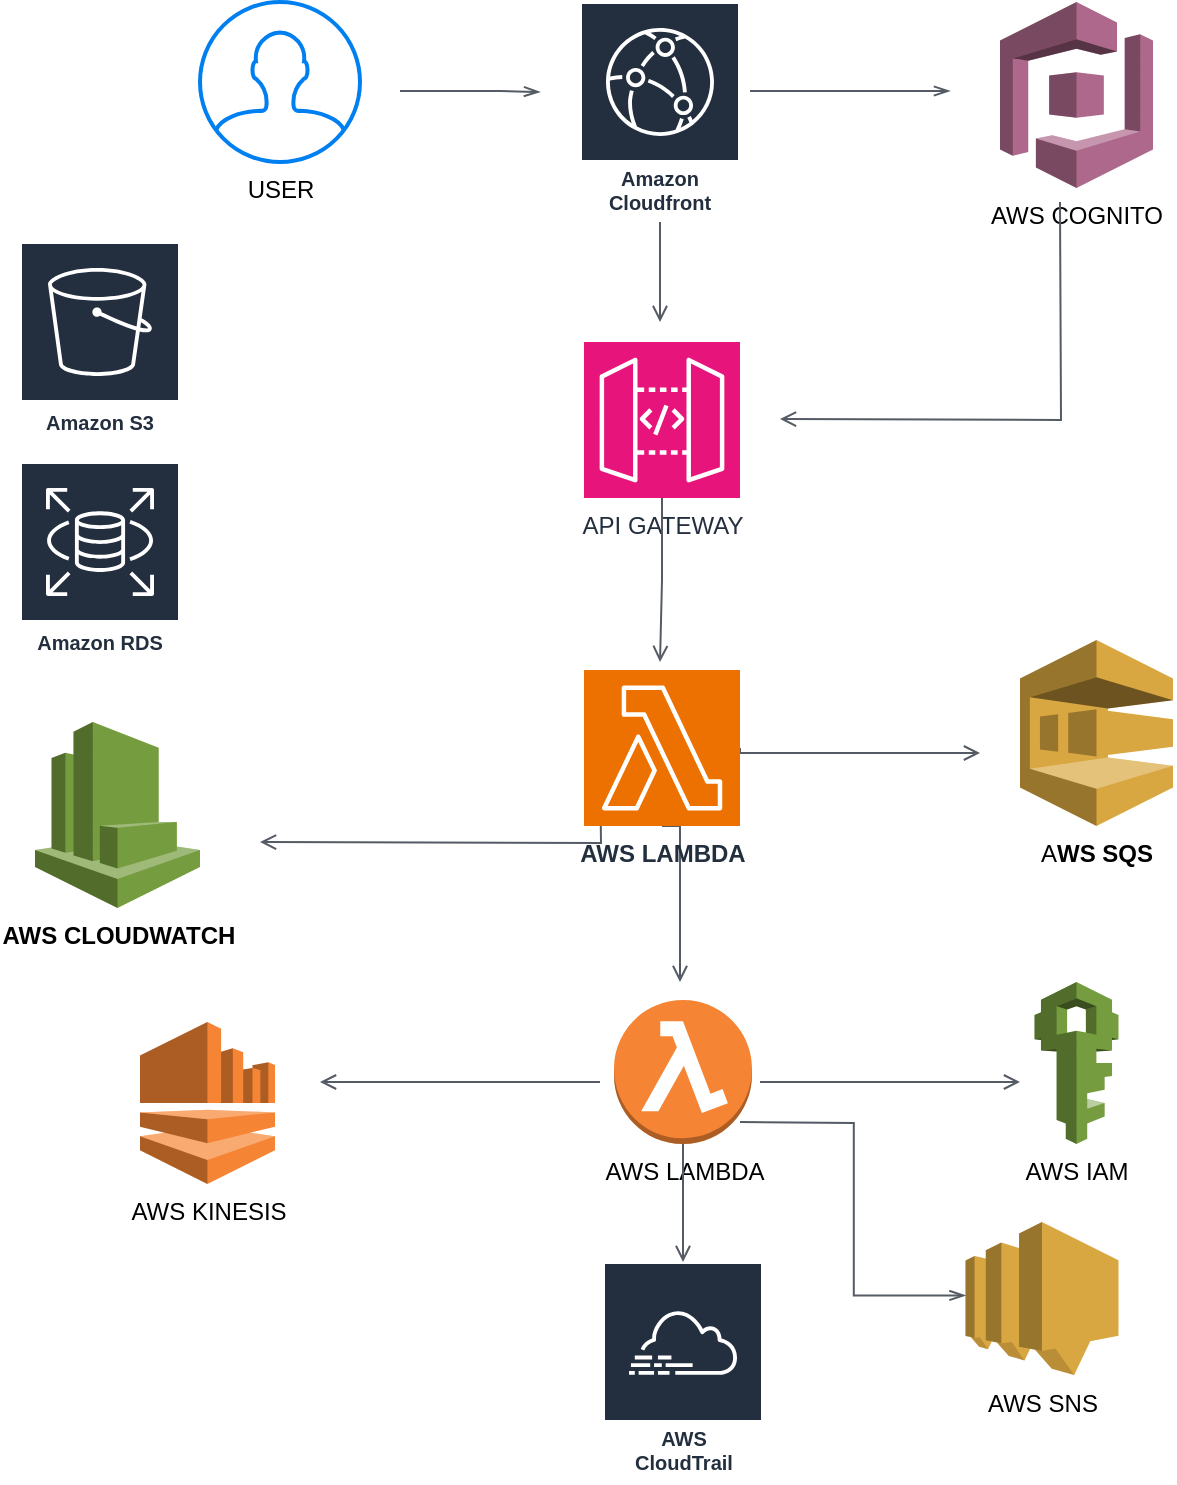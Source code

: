 <mxfile version="27.0.8">
  <diagram name="Page-1" id="HVa0vdNrU6rXZXueyE9f">
    <mxGraphModel grid="1" page="1" gridSize="10" guides="1" tooltips="1" connect="1" arrows="1" fold="1" pageScale="1" pageWidth="850" pageHeight="1100" math="0" shadow="0">
      <root>
        <mxCell id="0" />
        <mxCell id="1" parent="0" />
        <mxCell id="40_pH4upFv6w1dMM78wE-4" value="Amazon Cloudfront" style="sketch=0;outlineConnect=0;fontColor=#232F3E;gradientColor=none;strokeColor=#ffffff;fillColor=#232F3E;dashed=0;verticalLabelPosition=middle;verticalAlign=bottom;align=center;html=1;whiteSpace=wrap;fontSize=10;fontStyle=1;spacing=3;shape=mxgraph.aws4.productIcon;prIcon=mxgraph.aws4.cloudfront;" vertex="1" parent="1">
          <mxGeometry x="340" y="20" width="80" height="110" as="geometry" />
        </mxCell>
        <mxCell id="40_pH4upFv6w1dMM78wE-5" value="" style="edgeStyle=orthogonalEdgeStyle;html=1;endArrow=openThin;elbow=vertical;startArrow=none;endFill=0;strokeColor=#545B64;rounded=0;" edge="1" parent="1">
          <mxGeometry width="100" relative="1" as="geometry">
            <mxPoint x="250" y="64.5" as="sourcePoint" />
            <mxPoint x="320" y="65" as="targetPoint" />
            <Array as="points">
              <mxPoint x="300" y="64.5" />
              <mxPoint x="300" y="64.5" />
            </Array>
          </mxGeometry>
        </mxCell>
        <mxCell id="40_pH4upFv6w1dMM78wE-6" value="" style="edgeStyle=orthogonalEdgeStyle;html=1;endArrow=openThin;elbow=vertical;startArrow=none;endFill=0;strokeColor=#545B64;rounded=0;" edge="1" parent="1">
          <mxGeometry width="100" relative="1" as="geometry">
            <mxPoint x="425" y="64.5" as="sourcePoint" />
            <mxPoint x="525" y="64.5" as="targetPoint" />
            <Array as="points">
              <mxPoint x="465" y="65" />
              <mxPoint x="465" y="65" />
            </Array>
          </mxGeometry>
        </mxCell>
        <mxCell id="40_pH4upFv6w1dMM78wE-7" value="AWS LAMBDA" style="outlineConnect=0;dashed=0;verticalLabelPosition=bottom;verticalAlign=top;align=center;html=1;shape=mxgraph.aws3.lambda_function;fillColor=#F58534;gradientColor=none;" vertex="1" parent="1">
          <mxGeometry x="357" y="519" width="69" height="72" as="geometry" />
        </mxCell>
        <mxCell id="40_pH4upFv6w1dMM78wE-8" value="AWS COGNITO" style="outlineConnect=0;dashed=0;verticalLabelPosition=bottom;verticalAlign=top;align=center;html=1;shape=mxgraph.aws3.cognito;fillColor=#AD688B;gradientColor=none;" vertex="1" parent="1">
          <mxGeometry x="550" y="20" width="76.5" height="93" as="geometry" />
        </mxCell>
        <mxCell id="40_pH4upFv6w1dMM78wE-9" value="USER" style="html=1;verticalLabelPosition=bottom;align=center;labelBackgroundColor=#ffffff;verticalAlign=top;strokeWidth=2;strokeColor=#0080F0;shadow=0;dashed=0;shape=mxgraph.ios7.icons.user;" vertex="1" parent="1">
          <mxGeometry x="150" y="20" width="80" height="80" as="geometry" />
        </mxCell>
        <mxCell id="40_pH4upFv6w1dMM78wE-10" value="API GATEWAY" style="sketch=0;points=[[0,0,0],[0.25,0,0],[0.5,0,0],[0.75,0,0],[1,0,0],[0,1,0],[0.25,1,0],[0.5,1,0],[0.75,1,0],[1,1,0],[0,0.25,0],[0,0.5,0],[0,0.75,0],[1,0.25,0],[1,0.5,0],[1,0.75,0]];outlineConnect=0;fontColor=#232F3E;fillColor=#E7157B;strokeColor=#ffffff;dashed=0;verticalLabelPosition=bottom;verticalAlign=top;align=center;html=1;fontSize=12;fontStyle=0;aspect=fixed;shape=mxgraph.aws4.resourceIcon;resIcon=mxgraph.aws4.api_gateway;" vertex="1" parent="1">
          <mxGeometry x="342" y="190" width="78" height="78" as="geometry" />
        </mxCell>
        <mxCell id="40_pH4upFv6w1dMM78wE-11" value="Amazon S3" style="sketch=0;outlineConnect=0;fontColor=#232F3E;gradientColor=none;strokeColor=#ffffff;fillColor=#232F3E;dashed=0;verticalLabelPosition=middle;verticalAlign=bottom;align=center;html=1;whiteSpace=wrap;fontSize=10;fontStyle=1;spacing=3;shape=mxgraph.aws4.productIcon;prIcon=mxgraph.aws4.s3;" vertex="1" parent="1">
          <mxGeometry x="60" y="140" width="80" height="100" as="geometry" />
        </mxCell>
        <mxCell id="40_pH4upFv6w1dMM78wE-12" value="Amazon RDS" style="sketch=0;outlineConnect=0;fontColor=#232F3E;gradientColor=none;strokeColor=#ffffff;fillColor=#232F3E;dashed=0;verticalLabelPosition=middle;verticalAlign=bottom;align=center;html=1;whiteSpace=wrap;fontSize=10;fontStyle=1;spacing=3;shape=mxgraph.aws4.productIcon;prIcon=mxgraph.aws4.rds;" vertex="1" parent="1">
          <mxGeometry x="60" y="250" width="80" height="100" as="geometry" />
        </mxCell>
        <mxCell id="40_pH4upFv6w1dMM78wE-13" value="A&lt;b&gt;WS SQS&lt;/b&gt;" style="outlineConnect=0;dashed=0;verticalLabelPosition=bottom;verticalAlign=top;align=center;html=1;shape=mxgraph.aws3.sqs;fillColor=#D9A741;gradientColor=none;" vertex="1" parent="1">
          <mxGeometry x="560" y="339" width="76.5" height="93" as="geometry" />
        </mxCell>
        <mxCell id="40_pH4upFv6w1dMM78wE-15" value="AWS IAM" style="outlineConnect=0;dashed=0;verticalLabelPosition=bottom;verticalAlign=top;align=center;html=1;shape=mxgraph.aws3.iam;fillColor=#759C3E;gradientColor=none;" vertex="1" parent="1">
          <mxGeometry x="567.25" y="510" width="42" height="81" as="geometry" />
        </mxCell>
        <mxCell id="40_pH4upFv6w1dMM78wE-17" value="&lt;b&gt;AWS CLOUDWATCH&lt;/b&gt;" style="outlineConnect=0;dashed=0;verticalLabelPosition=bottom;verticalAlign=top;align=center;html=1;shape=mxgraph.aws3.cloudwatch;fillColor=#759C3E;gradientColor=none;" vertex="1" parent="1">
          <mxGeometry x="67.5" y="380" width="82.5" height="93" as="geometry" />
        </mxCell>
        <mxCell id="40_pH4upFv6w1dMM78wE-18" value="AWS&#xa;CloudTrail" style="sketch=0;outlineConnect=0;fontColor=#232F3E;gradientColor=none;strokeColor=#ffffff;fillColor=#232F3E;dashed=0;verticalLabelPosition=middle;verticalAlign=bottom;align=center;html=1;whiteSpace=wrap;fontSize=10;fontStyle=1;spacing=3;shape=mxgraph.aws4.productIcon;prIcon=mxgraph.aws4.cloudtrail;" vertex="1" parent="1">
          <mxGeometry x="351.5" y="650" width="80" height="110" as="geometry" />
        </mxCell>
        <mxCell id="40_pH4upFv6w1dMM78wE-19" value="" style="edgeStyle=orthogonalEdgeStyle;html=1;endArrow=open;elbow=vertical;startArrow=none;endFill=0;strokeColor=#545B64;rounded=0;exitX=1;exitY=0.5;exitDx=0;exitDy=0;exitPerimeter=0;" edge="1" parent="1" source="40_pH4upFv6w1dMM78wE-35">
          <mxGeometry width="100" relative="1" as="geometry">
            <mxPoint x="440" y="395.5" as="sourcePoint" />
            <mxPoint x="540" y="395.5" as="targetPoint" />
            <Array as="points">
              <mxPoint x="420" y="396" />
            </Array>
          </mxGeometry>
        </mxCell>
        <mxCell id="40_pH4upFv6w1dMM78wE-20" value="" style="edgeStyle=orthogonalEdgeStyle;html=1;endArrow=none;elbow=vertical;startArrow=open;startFill=0;strokeColor=#545B64;rounded=0;" edge="1" parent="1">
          <mxGeometry width="100" relative="1" as="geometry">
            <mxPoint x="180" y="440" as="sourcePoint" />
            <mxPoint x="350" y="396" as="targetPoint" />
          </mxGeometry>
        </mxCell>
        <mxCell id="40_pH4upFv6w1dMM78wE-29" value="" style="edgeStyle=orthogonalEdgeStyle;html=1;endArrow=none;elbow=vertical;startArrow=open;startFill=0;strokeColor=#545B64;rounded=0;" edge="1" parent="1">
          <mxGeometry width="100" relative="1" as="geometry">
            <mxPoint x="440" y="228.5" as="sourcePoint" />
            <mxPoint x="580" y="120" as="targetPoint" />
          </mxGeometry>
        </mxCell>
        <mxCell id="40_pH4upFv6w1dMM78wE-31" value="" style="edgeStyle=orthogonalEdgeStyle;html=1;endArrow=open;elbow=vertical;startArrow=none;endFill=0;strokeColor=#545B64;rounded=0;" edge="1" parent="1" source="40_pH4upFv6w1dMM78wE-4">
          <mxGeometry width="100" relative="1" as="geometry">
            <mxPoint x="320" y="160" as="sourcePoint" />
            <mxPoint x="380" y="180" as="targetPoint" />
            <Array as="points">
              <mxPoint x="380" y="160" />
            </Array>
          </mxGeometry>
        </mxCell>
        <mxCell id="40_pH4upFv6w1dMM78wE-32" value="" style="edgeStyle=orthogonalEdgeStyle;html=1;endArrow=open;elbow=vertical;startArrow=none;endFill=0;strokeColor=#545B64;rounded=0;exitX=0.5;exitY=1;exitDx=0;exitDy=0;exitPerimeter=0;" edge="1" parent="1" source="40_pH4upFv6w1dMM78wE-10">
          <mxGeometry width="100" relative="1" as="geometry">
            <mxPoint x="370" y="290" as="sourcePoint" />
            <mxPoint x="380" y="350" as="targetPoint" />
          </mxGeometry>
        </mxCell>
        <mxCell id="40_pH4upFv6w1dMM78wE-34" value="" style="edgeStyle=orthogonalEdgeStyle;html=1;endArrow=open;elbow=vertical;startArrow=none;endFill=0;strokeColor=#545B64;rounded=0;exitX=0.5;exitY=1;exitDx=0;exitDy=0;exitPerimeter=0;" edge="1" parent="1" source="40_pH4upFv6w1dMM78wE-35">
          <mxGeometry width="100" relative="1" as="geometry">
            <mxPoint x="342" y="490" as="sourcePoint" />
            <mxPoint x="390" y="510" as="targetPoint" />
            <Array as="points">
              <mxPoint x="390" y="432" />
            </Array>
          </mxGeometry>
        </mxCell>
        <mxCell id="40_pH4upFv6w1dMM78wE-35" value="&lt;b&gt;AWS LAMBDA&lt;/b&gt;" style="sketch=0;points=[[0,0,0],[0.25,0,0],[0.5,0,0],[0.75,0,0],[1,0,0],[0,1,0],[0.25,1,0],[0.5,1,0],[0.75,1,0],[1,1,0],[0,0.25,0],[0,0.5,0],[0,0.75,0],[1,0.25,0],[1,0.5,0],[1,0.75,0]];outlineConnect=0;fontColor=#232F3E;fillColor=#ED7100;strokeColor=#ffffff;dashed=0;verticalLabelPosition=bottom;verticalAlign=top;align=center;html=1;fontSize=12;fontStyle=0;aspect=fixed;shape=mxgraph.aws4.resourceIcon;resIcon=mxgraph.aws4.lambda;" vertex="1" parent="1">
          <mxGeometry x="342" y="354" width="78" height="78" as="geometry" />
        </mxCell>
        <mxCell id="40_pH4upFv6w1dMM78wE-36" value="AWS KINESIS" style="outlineConnect=0;dashed=0;verticalLabelPosition=bottom;verticalAlign=top;align=center;html=1;shape=mxgraph.aws3.kinesis;fillColor=#F58534;gradientColor=none;" vertex="1" parent="1">
          <mxGeometry x="120" y="530" width="67.5" height="81" as="geometry" />
        </mxCell>
        <mxCell id="40_pH4upFv6w1dMM78wE-37" value="" style="edgeStyle=orthogonalEdgeStyle;html=1;endArrow=open;elbow=vertical;startArrow=none;endFill=0;strokeColor=#545B64;rounded=0;" edge="1" parent="1">
          <mxGeometry width="100" relative="1" as="geometry">
            <mxPoint x="430" y="560" as="sourcePoint" />
            <mxPoint x="560" y="560" as="targetPoint" />
          </mxGeometry>
        </mxCell>
        <mxCell id="40_pH4upFv6w1dMM78wE-39" value="" style="edgeStyle=orthogonalEdgeStyle;html=1;endArrow=none;elbow=vertical;startArrow=open;startFill=0;strokeColor=#545B64;rounded=0;" edge="1" parent="1">
          <mxGeometry width="100" relative="1" as="geometry">
            <mxPoint x="210" y="560" as="sourcePoint" />
            <mxPoint x="350" y="560" as="targetPoint" />
          </mxGeometry>
        </mxCell>
        <mxCell id="40_pH4upFv6w1dMM78wE-40" value="" style="edgeStyle=orthogonalEdgeStyle;html=1;endArrow=open;elbow=vertical;startArrow=none;endFill=0;strokeColor=#545B64;rounded=0;exitX=0.5;exitY=1;exitDx=0;exitDy=0;exitPerimeter=0;" edge="1" parent="1" source="40_pH4upFv6w1dMM78wE-7" target="40_pH4upFv6w1dMM78wE-18">
          <mxGeometry width="100" relative="1" as="geometry">
            <mxPoint x="342" y="600" as="sourcePoint" />
            <mxPoint x="442" y="600" as="targetPoint" />
          </mxGeometry>
        </mxCell>
        <mxCell id="40_pH4upFv6w1dMM78wE-41" value="AWS SNS" style="outlineConnect=0;dashed=0;verticalLabelPosition=bottom;verticalAlign=top;align=center;html=1;shape=mxgraph.aws3.sns;fillColor=#D9A741;gradientColor=none;" vertex="1" parent="1">
          <mxGeometry x="532.75" y="630" width="76.5" height="76.5" as="geometry" />
        </mxCell>
        <mxCell id="40_pH4upFv6w1dMM78wE-42" value="" style="edgeStyle=orthogonalEdgeStyle;html=1;endArrow=openThin;elbow=vertical;startArrow=none;endFill=0;strokeColor=#545B64;rounded=0;entryX=0;entryY=0.48;entryDx=0;entryDy=0;entryPerimeter=0;" edge="1" parent="1" target="40_pH4upFv6w1dMM78wE-41">
          <mxGeometry width="100" relative="1" as="geometry">
            <mxPoint x="420" y="580" as="sourcePoint" />
            <mxPoint x="520" y="580" as="targetPoint" />
          </mxGeometry>
        </mxCell>
      </root>
    </mxGraphModel>
  </diagram>
</mxfile>
